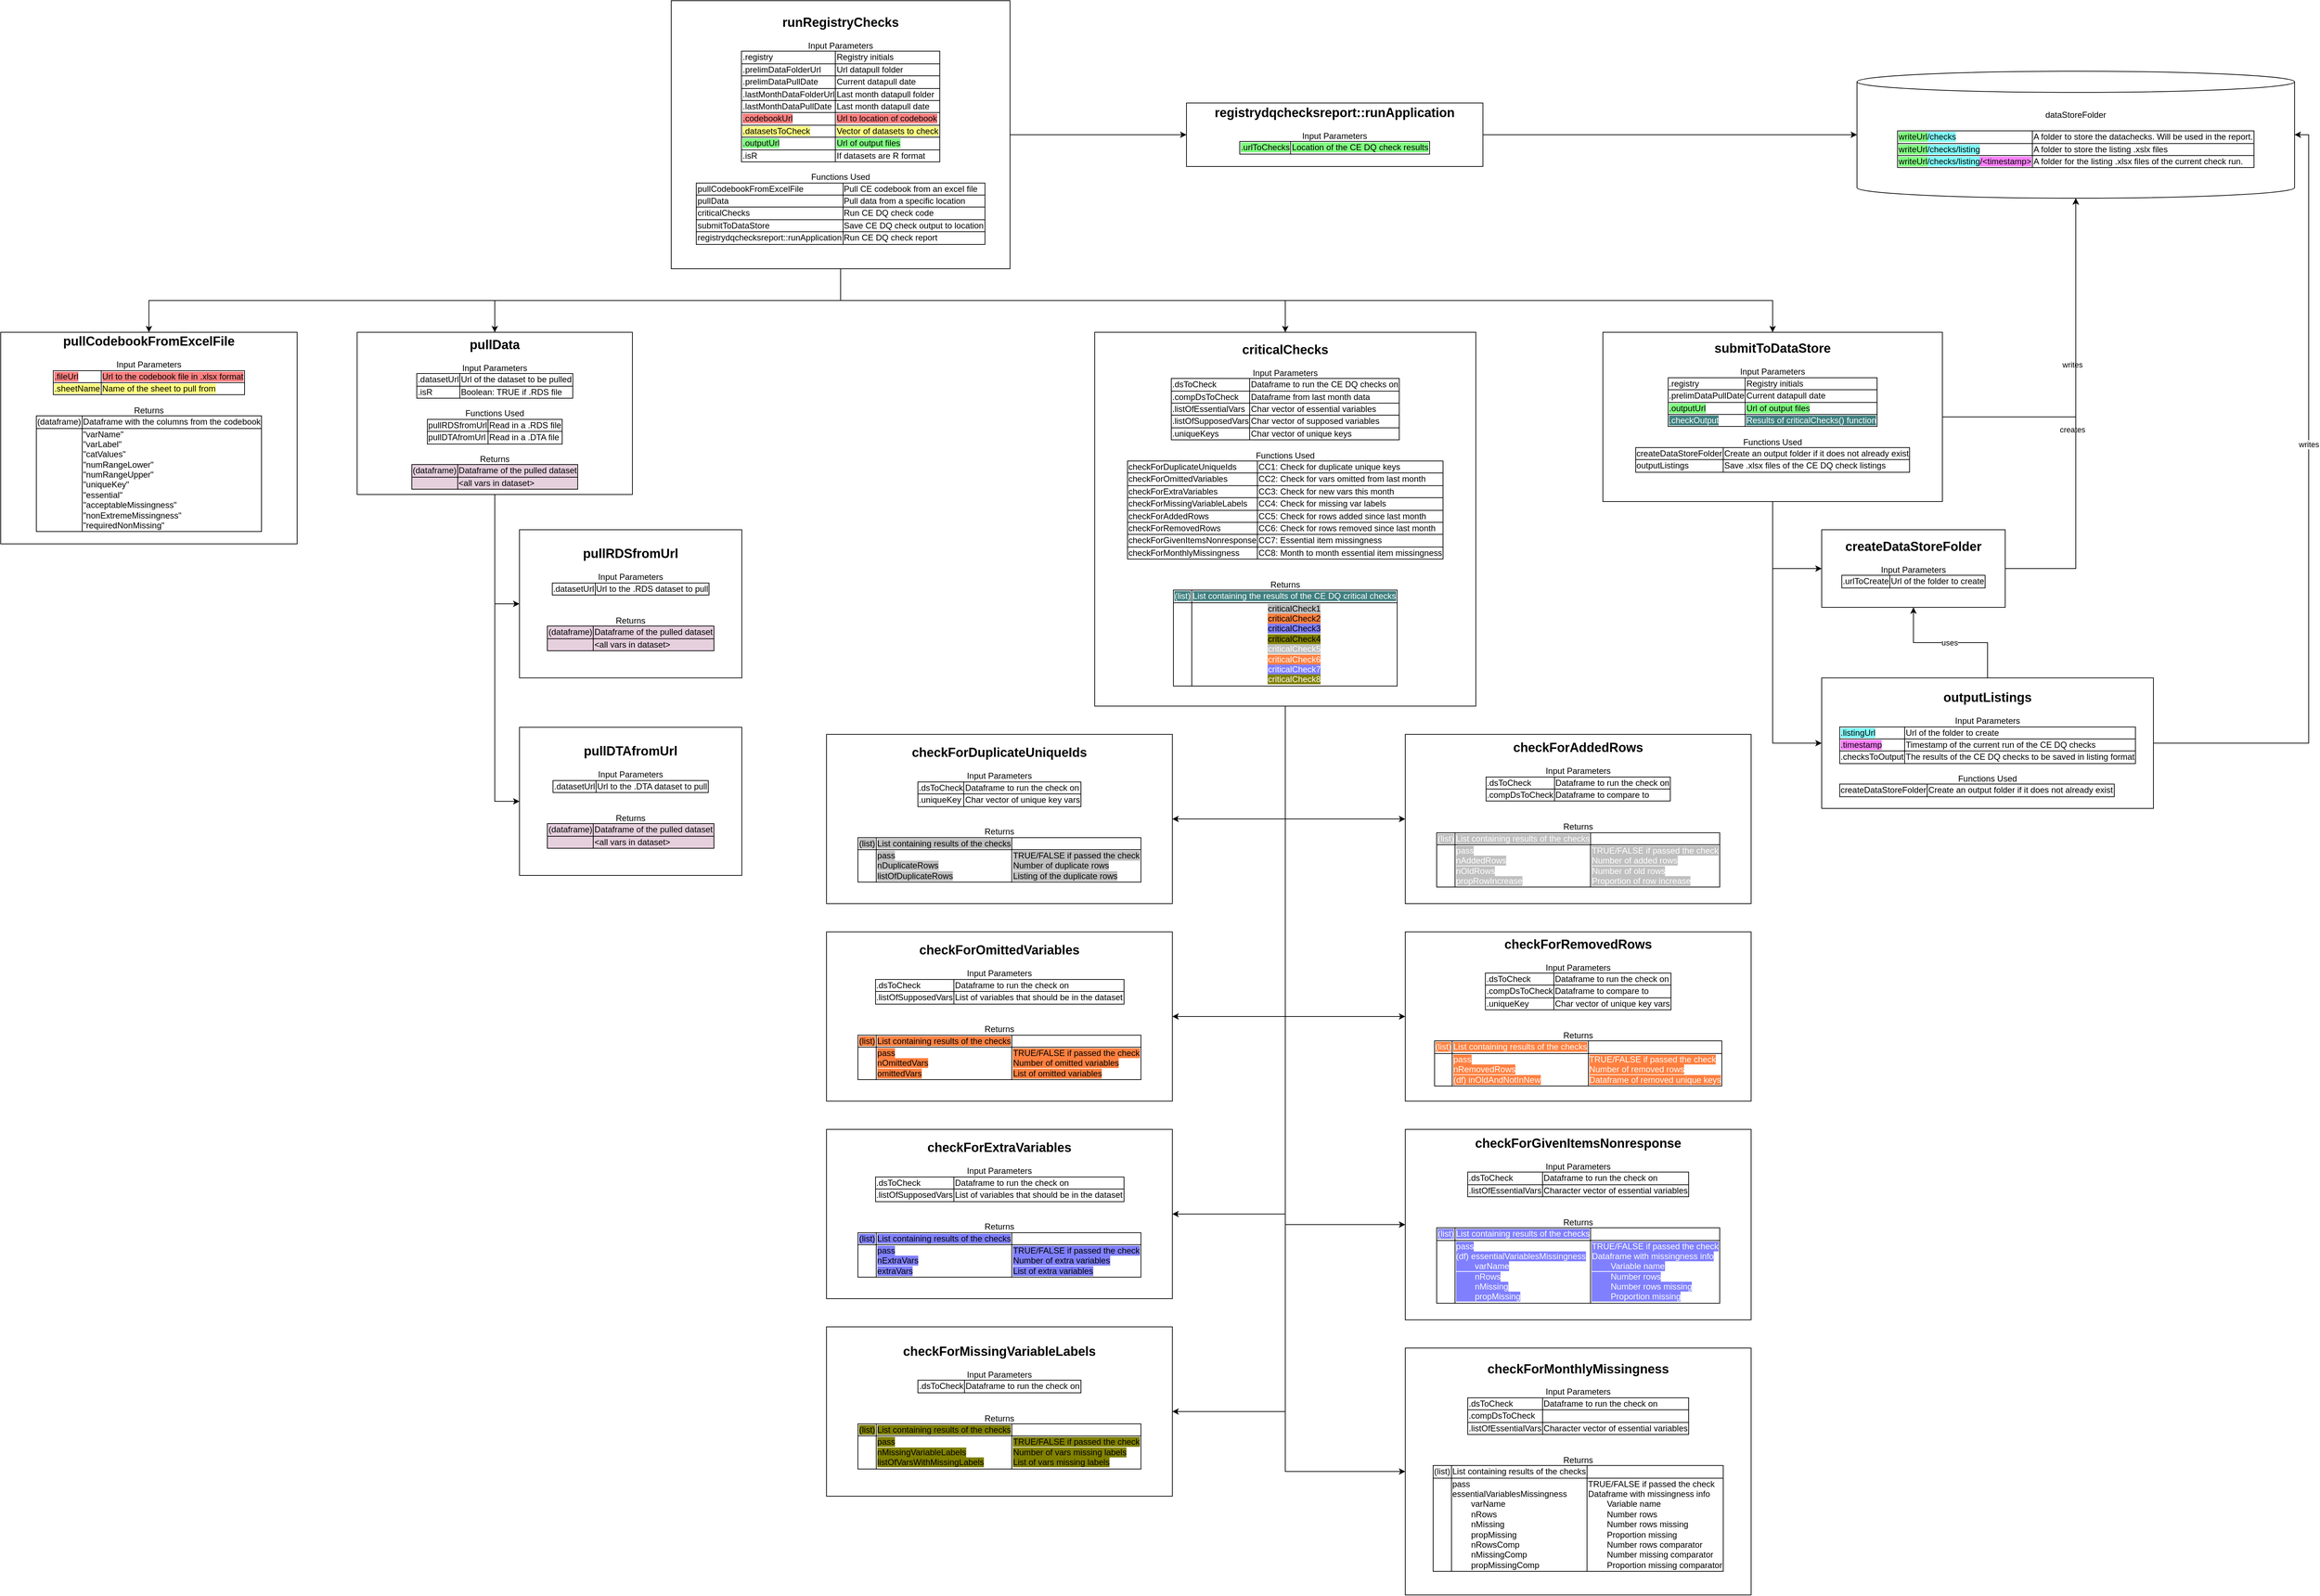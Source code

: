 <mxfile version="22.1.21" type="device">
  <diagram name="Page-1" id="v1xIaQzYtgh9UTda_vcV">
    <mxGraphModel dx="3112" dy="995" grid="1" gridSize="10" guides="1" tooltips="1" connect="1" arrows="1" fold="1" page="1" pageScale="1" pageWidth="1200" pageHeight="1920" background="#ffffff" math="0" shadow="0">
      <root>
        <mxCell id="0" />
        <mxCell id="1" parent="0" />
        <mxCell id="GDep3V4h5ndJyahkYe-O-10" style="edgeStyle=orthogonalEdgeStyle;rounded=0;orthogonalLoop=1;jettySize=auto;html=1;entryX=0.5;entryY=0;entryDx=0;entryDy=0;exitX=0.5;exitY=1;exitDx=0;exitDy=0;" edge="1" parent="1" source="GDep3V4h5ndJyahkYe-O-1" target="GDep3V4h5ndJyahkYe-O-7">
          <mxGeometry relative="1" as="geometry" />
        </mxCell>
        <mxCell id="GDep3V4h5ndJyahkYe-O-12" style="edgeStyle=orthogonalEdgeStyle;rounded=0;orthogonalLoop=1;jettySize=auto;html=1;entryX=0.5;entryY=0;entryDx=0;entryDy=0;exitX=0.5;exitY=1;exitDx=0;exitDy=0;" edge="1" parent="1" source="GDep3V4h5ndJyahkYe-O-1" target="GDep3V4h5ndJyahkYe-O-11">
          <mxGeometry relative="1" as="geometry" />
        </mxCell>
        <mxCell id="GDep3V4h5ndJyahkYe-O-13" style="edgeStyle=orthogonalEdgeStyle;rounded=0;orthogonalLoop=1;jettySize=auto;html=1;entryX=0.5;entryY=0;entryDx=0;entryDy=0;exitX=0.5;exitY=1;exitDx=0;exitDy=0;" edge="1" parent="1" source="GDep3V4h5ndJyahkYe-O-1" target="GDep3V4h5ndJyahkYe-O-6">
          <mxGeometry relative="1" as="geometry" />
        </mxCell>
        <mxCell id="GDep3V4h5ndJyahkYe-O-15" style="edgeStyle=orthogonalEdgeStyle;rounded=0;orthogonalLoop=1;jettySize=auto;html=1;entryX=0;entryY=0.5;entryDx=0;entryDy=0;exitX=1;exitY=0.5;exitDx=0;exitDy=0;" edge="1" parent="1" source="GDep3V4h5ndJyahkYe-O-1" target="GDep3V4h5ndJyahkYe-O-14">
          <mxGeometry relative="1" as="geometry" />
        </mxCell>
        <mxCell id="GDep3V4h5ndJyahkYe-O-17" style="edgeStyle=orthogonalEdgeStyle;rounded=0;orthogonalLoop=1;jettySize=auto;html=1;entryX=0.5;entryY=0;entryDx=0;entryDy=0;exitX=0.5;exitY=1;exitDx=0;exitDy=0;" edge="1" parent="1" source="GDep3V4h5ndJyahkYe-O-1" target="GDep3V4h5ndJyahkYe-O-16">
          <mxGeometry relative="1" as="geometry" />
        </mxCell>
        <mxCell id="GDep3V4h5ndJyahkYe-O-1" value="&lt;div align=&quot;center&quot;&gt;&lt;b&gt;&lt;font style=&quot;font-size: 18px;&quot;&gt;runRegistryChecks&lt;/font&gt;&lt;/b&gt;&lt;/div&gt;&lt;div align=&quot;center&quot;&gt;&lt;br&gt;&lt;/div&gt;&lt;div align=&quot;center&quot;&gt;Input Parameters&lt;br&gt;&lt;/div&gt;&lt;div align=&quot;center&quot;&gt;&lt;table style=&quot;border: 1px solid rgb(0, 0, 0); border-collapse: collapse;&quot; border=&quot;1&quot;&gt;&lt;tbody&gt;&lt;tr&gt;&lt;td&gt;.registry&lt;/td&gt;&lt;td&gt;Registry initials&lt;br&gt;&lt;/td&gt;&lt;/tr&gt;&lt;tr&gt;&lt;td&gt;.prelimDataFolderUrl&lt;/td&gt;&lt;td&gt;Url datapull folder&lt;br&gt;&lt;/td&gt;&lt;/tr&gt;&lt;tr&gt;&lt;td&gt;.prelimDataPullDate&lt;/td&gt;&lt;td&gt;Current datapull date&lt;br&gt;&lt;/td&gt;&lt;/tr&gt;&lt;tr&gt;&lt;td&gt;.lastMonthDataFolderUrl&lt;/td&gt;&lt;td&gt;Last month datapull folder&lt;br&gt;&lt;/td&gt;&lt;/tr&gt;&lt;tr&gt;&lt;td&gt;.lastMonthDataPullDate&lt;/td&gt;&lt;td&gt;Last month datapull date&lt;br&gt;&lt;/td&gt;&lt;/tr&gt;&lt;tr&gt;&lt;td&gt;&lt;span style=&quot;background-color: rgb(255, 128, 128);&quot;&gt;.codebookUrl&lt;/span&gt;&lt;/td&gt;&lt;td&gt;&lt;span style=&quot;background-color: rgb(255, 128, 128);&quot;&gt;Url to location of codebook&lt;br&gt;&lt;/span&gt;&lt;/td&gt;&lt;/tr&gt;&lt;tr&gt;&lt;td&gt;&lt;span style=&quot;background-color: rgb(255, 255, 128);&quot;&gt;.datasetsToCheck&lt;/span&gt;&lt;/td&gt;&lt;td&gt;&lt;span style=&quot;background-color: rgb(255, 255, 128);&quot;&gt;Vector of datasets to check&lt;br&gt;&lt;/span&gt;&lt;/td&gt;&lt;/tr&gt;&lt;tr&gt;&lt;td&gt;&lt;span style=&quot;background-color: rgb(128, 255, 128);&quot;&gt;.outputUrl&lt;/span&gt;&lt;/td&gt;&lt;td&gt;&lt;span style=&quot;background-color: rgb(128, 255, 128);&quot;&gt;Url of output files&lt;br&gt;&lt;/span&gt;&lt;/td&gt;&lt;/tr&gt;&lt;tr&gt;&lt;td&gt;.isR&lt;/td&gt;&lt;td&gt;If datasets are R format&lt;br&gt;&lt;/td&gt;&lt;/tr&gt;&lt;/tbody&gt;&lt;/table&gt;&lt;/div&gt;&lt;div align=&quot;center&quot;&gt;&lt;br&gt;&lt;/div&gt;&lt;div align=&quot;center&quot;&gt;Functions Used&lt;br&gt;&lt;/div&gt;&lt;div align=&quot;center&quot;&gt;&lt;table style=&quot;border: 1px solid rgb(0, 0, 0); border-collapse: collapse;&quot; border=&quot;1&quot;&gt;&lt;tbody&gt;&lt;tr&gt;&lt;td&gt;&lt;span style=&quot;background-color: rgb(255, 255, 255);&quot;&gt;pullCodebookFromExcelFile&lt;br&gt;&lt;/span&gt;&lt;/td&gt;&lt;td&gt;&lt;span style=&quot;background-color: rgb(255, 255, 255);&quot;&gt;Pull CE codebook from an excel file&lt;br&gt;&lt;/span&gt;&lt;/td&gt;&lt;/tr&gt;&lt;tr&gt;&lt;td&gt;&lt;span style=&quot;background-color: rgb(255, 255, 255);&quot;&gt;pullData&lt;br&gt;&lt;/span&gt;&lt;/td&gt;&lt;td&gt;&lt;span style=&quot;background-color: rgb(255, 255, 255);&quot;&gt;Pull data from a specific location&lt;br&gt;&lt;/span&gt;&lt;/td&gt;&lt;/tr&gt;&lt;tr&gt;&lt;td&gt;criticalChecks&lt;br&gt;&lt;/td&gt;&lt;td&gt;Run CE DQ check code&lt;br&gt;&lt;/td&gt;&lt;/tr&gt;&lt;tr&gt;&lt;td&gt;submitToDataStore&lt;br&gt;&lt;/td&gt;&lt;td&gt;Save CE DQ check output to location&lt;br&gt;&lt;/td&gt;&lt;/tr&gt;&lt;tr&gt;&lt;td&gt;registrydqchecksreport::runApplication&lt;br&gt;&lt;/td&gt;&lt;td&gt;Run CE DQ check report&lt;br&gt;&lt;/td&gt;&lt;/tr&gt;&lt;/tbody&gt;&lt;/table&gt;&lt;br&gt;&lt;/div&gt;" style="rounded=0;whiteSpace=wrap;html=1;align=center;" vertex="1" parent="1">
          <mxGeometry x="100" y="10" width="480" height="380" as="geometry" />
        </mxCell>
        <mxCell id="GDep3V4h5ndJyahkYe-O-28" style="edgeStyle=orthogonalEdgeStyle;rounded=0;orthogonalLoop=1;jettySize=auto;html=1;entryX=0;entryY=0.5;entryDx=0;entryDy=0;exitX=0.5;exitY=1;exitDx=0;exitDy=0;" edge="1" parent="1" source="GDep3V4h5ndJyahkYe-O-6" target="GDep3V4h5ndJyahkYe-O-27">
          <mxGeometry relative="1" as="geometry">
            <mxPoint x="1580" y="790" as="sourcePoint" />
          </mxGeometry>
        </mxCell>
        <mxCell id="GDep3V4h5ndJyahkYe-O-32" style="edgeStyle=orthogonalEdgeStyle;rounded=0;orthogonalLoop=1;jettySize=auto;html=1;entryX=0;entryY=0.5;entryDx=0;entryDy=0;exitX=0.5;exitY=1;exitDx=0;exitDy=0;" edge="1" parent="1" source="GDep3V4h5ndJyahkYe-O-6" target="GDep3V4h5ndJyahkYe-O-31">
          <mxGeometry relative="1" as="geometry">
            <mxPoint x="1600" y="790" as="sourcePoint" />
          </mxGeometry>
        </mxCell>
        <mxCell id="GDep3V4h5ndJyahkYe-O-6" value="&lt;div align=&quot;center&quot;&gt;&lt;b&gt;&lt;font style=&quot;font-size: 18px;&quot;&gt;submitToDataStore&lt;/font&gt;&lt;/b&gt;&lt;/div&gt;&lt;div align=&quot;center&quot;&gt;&lt;br&gt;&lt;/div&gt;&lt;div align=&quot;center&quot;&gt;Input Parameters&lt;br&gt;&lt;/div&gt;&lt;div align=&quot;center&quot;&gt;&lt;table style=&quot;border: 1px solid rgb(0, 0, 0); border-collapse: collapse;&quot; border=&quot;1&quot;&gt;&lt;tbody&gt;&lt;tr&gt;&lt;td&gt;.registry&lt;br&gt;&lt;/td&gt;&lt;td&gt;Registry initials&lt;br&gt;&lt;/td&gt;&lt;/tr&gt;&lt;tr&gt;&lt;td&gt;.prelimDataPullDate&lt;br&gt;&lt;/td&gt;&lt;td&gt;Current datapull date&lt;br&gt;&lt;/td&gt;&lt;/tr&gt;&lt;tr&gt;&lt;td&gt;&lt;span style=&quot;background-color: rgb(128, 255, 128);&quot;&gt;.outputUrl&lt;br&gt;&lt;/span&gt;&lt;/td&gt;&lt;td&gt;&lt;span style=&quot;background-color: rgb(128, 255, 128);&quot;&gt;Url of output files&lt;br&gt;&lt;/span&gt;&lt;/td&gt;&lt;/tr&gt;&lt;tr&gt;&lt;td&gt;&lt;span style=&quot;background-color: rgb(64, 128, 128);&quot;&gt;&lt;font color=&quot;#ffffff&quot;&gt;.checkOutput&lt;/font&gt;&lt;br&gt;&lt;/span&gt;&lt;/td&gt;&lt;td&gt;&lt;span style=&quot;background-color: rgb(64, 128, 128);&quot;&gt;&lt;font color=&quot;#ffffff&quot;&gt;Results of criticalChecks() function&lt;/font&gt;&lt;br&gt;&lt;/span&gt;&lt;/td&gt;&lt;/tr&gt;&lt;/tbody&gt;&lt;/table&gt;&lt;/div&gt;&lt;div align=&quot;center&quot;&gt;&lt;br&gt;&lt;/div&gt;&lt;div align=&quot;center&quot;&gt;Functions Used&lt;/div&gt;&lt;div align=&quot;center&quot;&gt;&lt;table style=&quot;border: 1px solid rgb(0, 0, 0); border-collapse: collapse;&quot; border=&quot;1&quot;&gt;&lt;tbody&gt;&lt;tr&gt;&lt;td&gt;createDataStoreFolder&lt;br&gt;&lt;/td&gt;&lt;td&gt;Create an output folder if it does not already exist&lt;br&gt;&lt;/td&gt;&lt;/tr&gt;&lt;tr&gt;&lt;td&gt;outputListings&lt;br&gt;&lt;/td&gt;&lt;td&gt;Save .xlsx files of the CE DQ check listings&lt;br&gt;&lt;/td&gt;&lt;/tr&gt;&lt;/tbody&gt;&lt;/table&gt;&lt;br&gt;&lt;/div&gt;&lt;div align=&quot;center&quot;&gt;&lt;br&gt;&lt;/div&gt;" style="rounded=0;whiteSpace=wrap;html=1;align=center;" vertex="1" parent="1">
          <mxGeometry x="1420" y="480" width="481" height="240" as="geometry" />
        </mxCell>
        <mxCell id="GDep3V4h5ndJyahkYe-O-7" value="&lt;div&gt;&lt;b&gt;&lt;font style=&quot;font-size: 18px;&quot;&gt;pullCodebookFromExcelFile&lt;/font&gt;&lt;/b&gt;&lt;/div&gt;&lt;div&gt;&lt;br&gt;&lt;/div&gt;&lt;div align=&quot;center&quot;&gt;Input Parameters&lt;br&gt;&lt;/div&gt;&lt;div align=&quot;center&quot;&gt;&lt;table style=&quot;border: 1px solid rgb(0, 0, 0); border-collapse: collapse;&quot; border=&quot;1&quot;&gt;&lt;tbody&gt;&lt;tr&gt;&lt;td&gt;&lt;span style=&quot;background-color: rgb(255, 128, 128);&quot;&gt;.fileUrl&lt;br&gt;&lt;/span&gt;&lt;/td&gt;&lt;td&gt;&lt;span style=&quot;background-color: rgb(255, 128, 128);&quot;&gt;Url to the codebook file in .xlsx format&lt;br&gt;&lt;/span&gt;&lt;/td&gt;&lt;/tr&gt;&lt;tr&gt;&lt;td&gt;&lt;span style=&quot;background-color: rgb(255, 255, 128);&quot;&gt;.sheetName&lt;br&gt;&lt;/span&gt;&lt;/td&gt;&lt;td&gt;&lt;span style=&quot;background-color: rgb(255, 255, 128);&quot;&gt;Name of the sheet to pull from&lt;br&gt;&lt;/span&gt;&lt;/td&gt;&lt;/tr&gt;&lt;/tbody&gt;&lt;/table&gt;&lt;/div&gt;&lt;div&gt;&lt;br&gt;&lt;/div&gt;&lt;div&gt;Returns&lt;/div&gt;&lt;div&gt;&lt;table style=&quot;border: 1px solid rgb(0, 0, 0); border-collapse: collapse;&quot; border=&quot;1&quot;&gt;&lt;tbody&gt;&lt;tr&gt;&lt;td&gt;(dataframe)&lt;br&gt;&lt;/td&gt;&lt;td&gt;Dataframe with the columns from the codebook&lt;br&gt;&lt;/td&gt;&lt;/tr&gt;&lt;tr&gt;&lt;td&gt;&lt;br&gt;&lt;/td&gt;&lt;td align=&quot;left&quot;&gt;&quot;varName&quot;&lt;br&gt;&quot;varLabel&quot;&lt;br&gt;&quot;catValues&quot;&lt;br&gt;&quot;numRangeLower&quot;&lt;br&gt;&quot;numRangeUpper&quot;&lt;br&gt;&quot;uniqueKey&quot;&lt;br&gt;&quot;essential&quot;&lt;br&gt;&quot;acceptableMissingness&quot;&lt;br&gt;&quot;nonExtremeMissingness&quot;&lt;br&gt;&quot;requiredNonMissing&quot;&lt;/td&gt;&lt;/tr&gt;&lt;/tbody&gt;&lt;/table&gt;&lt;br&gt;&lt;/div&gt;" style="rounded=0;whiteSpace=wrap;html=1;" vertex="1" parent="1">
          <mxGeometry x="-850" y="480" width="420" height="300" as="geometry" />
        </mxCell>
        <mxCell id="GDep3V4h5ndJyahkYe-O-21" style="edgeStyle=orthogonalEdgeStyle;rounded=0;orthogonalLoop=1;jettySize=auto;html=1;entryX=0;entryY=0.5;entryDx=0;entryDy=0;exitX=0.5;exitY=1;exitDx=0;exitDy=0;" edge="1" parent="1" source="GDep3V4h5ndJyahkYe-O-11" target="GDep3V4h5ndJyahkYe-O-18">
          <mxGeometry relative="1" as="geometry" />
        </mxCell>
        <mxCell id="GDep3V4h5ndJyahkYe-O-22" style="edgeStyle=orthogonalEdgeStyle;rounded=0;orthogonalLoop=1;jettySize=auto;html=1;entryX=0;entryY=0.5;entryDx=0;entryDy=0;exitX=0.5;exitY=1;exitDx=0;exitDy=0;" edge="1" parent="1" source="GDep3V4h5ndJyahkYe-O-11" target="GDep3V4h5ndJyahkYe-O-20">
          <mxGeometry relative="1" as="geometry" />
        </mxCell>
        <mxCell id="GDep3V4h5ndJyahkYe-O-11" value="&lt;div align=&quot;center&quot;&gt;&lt;b&gt;&lt;font style=&quot;font-size: 18px;&quot;&gt;pullData&lt;/font&gt;&lt;/b&gt;&lt;/div&gt;&lt;div align=&quot;center&quot;&gt;&lt;br&gt;&lt;/div&gt;&lt;div align=&quot;center&quot;&gt;Input Parameters&lt;/div&gt;&lt;div align=&quot;center&quot;&gt;&lt;table style=&quot;border: 1px solid rgb(0, 0, 0); border-collapse: collapse;&quot; border=&quot;1&quot;&gt;&lt;tbody&gt;&lt;tr&gt;&lt;td&gt;.datasetUrl&lt;br&gt;&lt;/td&gt;&lt;td&gt;Url of the dataset to be pulled&lt;br&gt;&lt;/td&gt;&lt;/tr&gt;&lt;tr&gt;&lt;td&gt;.isR&lt;br&gt;&lt;/td&gt;&lt;td&gt;Boolean: TRUE if .RDS file&lt;br&gt;&lt;/td&gt;&lt;/tr&gt;&lt;/tbody&gt;&lt;/table&gt;&lt;/div&gt;&lt;div align=&quot;center&quot;&gt;&lt;br&gt;&lt;/div&gt;&lt;div align=&quot;center&quot;&gt;Functions Used&lt;/div&gt;&lt;div align=&quot;center&quot;&gt;&lt;table style=&quot;border: 1px solid rgb(0, 0, 0); border-collapse: collapse;&quot; border=&quot;1&quot;&gt;&lt;tbody&gt;&lt;tr&gt;&lt;td&gt;pullRDSfromUrl&lt;br&gt;&lt;/td&gt;&lt;td&gt;Read in a .RDS file&lt;br&gt;&lt;/td&gt;&lt;/tr&gt;&lt;tr&gt;&lt;td&gt;pullDTAfromUrl&lt;br&gt;&lt;/td&gt;&lt;td&gt;Read in a .DTA file&lt;br&gt;&lt;/td&gt;&lt;/tr&gt;&lt;/tbody&gt;&lt;/table&gt;&lt;br&gt;&lt;/div&gt;&lt;div align=&quot;center&quot;&gt;Returns&lt;/div&gt;&lt;div align=&quot;center&quot;&gt;&lt;table style=&quot;border: 1px solid rgb(0, 0, 0); border-collapse: collapse; background-color: rgb(230, 208, 222);&quot; border=&quot;1&quot;&gt;&lt;tbody&gt;&lt;tr&gt;&lt;td&gt;(dataframe)&lt;br&gt;&lt;/td&gt;&lt;td&gt;Dataframe of the pulled dataset&lt;br&gt;&lt;/td&gt;&lt;/tr&gt;&lt;tr&gt;&lt;td&gt;&lt;br&gt;&lt;/td&gt;&lt;td&gt;&amp;lt;all vars in dataset&amp;gt;&lt;br&gt;&lt;/td&gt;&lt;/tr&gt;&lt;/tbody&gt;&lt;/table&gt;&lt;/div&gt;" style="rounded=0;whiteSpace=wrap;html=1;" vertex="1" parent="1">
          <mxGeometry x="-345" y="480" width="390" height="230" as="geometry" />
        </mxCell>
        <mxCell id="GDep3V4h5ndJyahkYe-O-14" value="&lt;div align=&quot;center&quot;&gt;&lt;b&gt;&lt;font style=&quot;font-size: 18px;&quot;&gt;registrydqchecksreport::runApplication&lt;/font&gt;&lt;/b&gt;&lt;/div&gt;&lt;div align=&quot;center&quot;&gt;&lt;br&gt;&lt;/div&gt;&lt;div align=&quot;center&quot;&gt;Input Parameters&lt;/div&gt;&lt;div align=&quot;center&quot;&gt;&lt;table style=&quot;border: 1px solid rgb(0, 0, 0); border-collapse: collapse;&quot; border=&quot;1&quot;&gt;&lt;tbody&gt;&lt;tr&gt;&lt;td&gt;&lt;span style=&quot;background-color: rgb(128, 255, 128);&quot;&gt;.urlToChecks&lt;br&gt;&lt;/span&gt;&lt;/td&gt;&lt;td&gt;&lt;span style=&quot;background-color: rgb(128, 255, 128);&quot;&gt;Location of the CE DQ check results&lt;br&gt;&lt;/span&gt;&lt;/td&gt;&lt;/tr&gt;&lt;/tbody&gt;&lt;/table&gt;&lt;br&gt;&lt;/div&gt;" style="rounded=0;whiteSpace=wrap;html=1;align=center;" vertex="1" parent="1">
          <mxGeometry x="830" y="155" width="420" height="90" as="geometry" />
        </mxCell>
        <mxCell id="GDep3V4h5ndJyahkYe-O-39" style="edgeStyle=orthogonalEdgeStyle;rounded=0;orthogonalLoop=1;jettySize=auto;html=1;entryX=1;entryY=0.5;entryDx=0;entryDy=0;exitX=0.5;exitY=1;exitDx=0;exitDy=0;" edge="1" parent="1" source="GDep3V4h5ndJyahkYe-O-16" target="GDep3V4h5ndJyahkYe-O-37">
          <mxGeometry relative="1" as="geometry">
            <mxPoint x="880" y="1090" as="sourcePoint" />
          </mxGeometry>
        </mxCell>
        <mxCell id="GDep3V4h5ndJyahkYe-O-41" style="edgeStyle=orthogonalEdgeStyle;rounded=0;orthogonalLoop=1;jettySize=auto;html=1;entryX=1;entryY=0.5;entryDx=0;entryDy=0;exitX=0.5;exitY=1;exitDx=0;exitDy=0;" edge="1" parent="1" source="GDep3V4h5ndJyahkYe-O-16" target="GDep3V4h5ndJyahkYe-O-40">
          <mxGeometry relative="1" as="geometry">
            <mxPoint x="840" y="1140" as="sourcePoint" />
          </mxGeometry>
        </mxCell>
        <mxCell id="GDep3V4h5ndJyahkYe-O-48" style="edgeStyle=orthogonalEdgeStyle;rounded=0;orthogonalLoop=1;jettySize=auto;html=1;entryX=1;entryY=0.5;entryDx=0;entryDy=0;exitX=0.5;exitY=1;exitDx=0;exitDy=0;" edge="1" parent="1" source="GDep3V4h5ndJyahkYe-O-16" target="GDep3V4h5ndJyahkYe-O-42">
          <mxGeometry relative="1" as="geometry">
            <mxPoint x="860" y="1120" as="sourcePoint" />
          </mxGeometry>
        </mxCell>
        <mxCell id="GDep3V4h5ndJyahkYe-O-49" style="edgeStyle=orthogonalEdgeStyle;rounded=0;orthogonalLoop=1;jettySize=auto;html=1;entryX=1;entryY=0.5;entryDx=0;entryDy=0;exitX=0.5;exitY=1;exitDx=0;exitDy=0;" edge="1" parent="1" source="GDep3V4h5ndJyahkYe-O-16" target="GDep3V4h5ndJyahkYe-O-43">
          <mxGeometry relative="1" as="geometry">
            <mxPoint x="910" y="1060" as="sourcePoint" />
          </mxGeometry>
        </mxCell>
        <mxCell id="GDep3V4h5ndJyahkYe-O-50" style="edgeStyle=orthogonalEdgeStyle;rounded=0;orthogonalLoop=1;jettySize=auto;html=1;entryX=0;entryY=0.5;entryDx=0;entryDy=0;exitX=0.5;exitY=1;exitDx=0;exitDy=0;" edge="1" parent="1" source="GDep3V4h5ndJyahkYe-O-16" target="GDep3V4h5ndJyahkYe-O-44">
          <mxGeometry relative="1" as="geometry">
            <mxPoint x="870" y="1080" as="sourcePoint" />
          </mxGeometry>
        </mxCell>
        <mxCell id="GDep3V4h5ndJyahkYe-O-51" style="edgeStyle=orthogonalEdgeStyle;rounded=0;orthogonalLoop=1;jettySize=auto;html=1;entryX=0;entryY=0.5;entryDx=0;entryDy=0;exitX=0.5;exitY=1;exitDx=0;exitDy=0;" edge="1" parent="1" source="GDep3V4h5ndJyahkYe-O-16" target="GDep3V4h5ndJyahkYe-O-45">
          <mxGeometry relative="1" as="geometry">
            <mxPoint x="890" y="1060" as="sourcePoint" />
          </mxGeometry>
        </mxCell>
        <mxCell id="GDep3V4h5ndJyahkYe-O-52" style="edgeStyle=orthogonalEdgeStyle;rounded=0;orthogonalLoop=1;jettySize=auto;html=1;entryX=0;entryY=0.5;entryDx=0;entryDy=0;exitX=0.5;exitY=1;exitDx=0;exitDy=0;" edge="1" parent="1" source="GDep3V4h5ndJyahkYe-O-16" target="GDep3V4h5ndJyahkYe-O-46">
          <mxGeometry relative="1" as="geometry">
            <mxPoint x="850" y="1100" as="sourcePoint" />
          </mxGeometry>
        </mxCell>
        <mxCell id="GDep3V4h5ndJyahkYe-O-53" style="edgeStyle=orthogonalEdgeStyle;rounded=0;orthogonalLoop=1;jettySize=auto;html=1;entryX=0;entryY=0.5;entryDx=0;entryDy=0;exitX=0.5;exitY=1;exitDx=0;exitDy=0;" edge="1" parent="1" source="GDep3V4h5ndJyahkYe-O-16" target="GDep3V4h5ndJyahkYe-O-47">
          <mxGeometry relative="1" as="geometry">
            <mxPoint x="860" y="1080" as="sourcePoint" />
          </mxGeometry>
        </mxCell>
        <mxCell id="GDep3V4h5ndJyahkYe-O-16" value="&lt;div align=&quot;center&quot;&gt;&lt;b&gt;&lt;font style=&quot;font-size: 18px;&quot;&gt;criticalChecks&lt;/font&gt;&lt;/b&gt;&lt;/div&gt;&lt;div align=&quot;center&quot;&gt;&lt;br&gt;&lt;/div&gt;&lt;div align=&quot;center&quot;&gt;Input Parameters&lt;/div&gt;&lt;div align=&quot;center&quot;&gt;&lt;table style=&quot;border: 1px solid rgb(0, 0, 0); border-collapse: collapse;&quot; border=&quot;1&quot;&gt;&lt;tbody&gt;&lt;tr&gt;&lt;td&gt;&lt;span style=&quot;background-color: rgb(255, 255, 255);&quot;&gt;.dsToCheck&lt;br&gt;&lt;/span&gt;&lt;/td&gt;&lt;td&gt;&lt;span style=&quot;background-color: rgb(255, 255, 255);&quot;&gt;Dataframe to run the CE DQ checks on&lt;br&gt;&lt;/span&gt;&lt;/td&gt;&lt;/tr&gt;&lt;tr&gt;&lt;td&gt;&lt;span style=&quot;background-color: rgb(255, 255, 255);&quot;&gt;.compDsToCheck&lt;br&gt;&lt;/span&gt;&lt;/td&gt;&lt;td&gt;&lt;span style=&quot;background-color: rgb(255, 255, 255);&quot;&gt;Dataframe from last month data&lt;br&gt;&lt;/span&gt;&lt;/td&gt;&lt;/tr&gt;&lt;tr&gt;&lt;td&gt;.listOfEssentialVars&lt;br&gt;&lt;/td&gt;&lt;td&gt;Char vector of essential variables&lt;br&gt;&lt;/td&gt;&lt;/tr&gt;&lt;tr&gt;&lt;td&gt;.listOfSupposedVars&lt;br&gt;&lt;/td&gt;&lt;td&gt;Char vector of supposed variables&lt;br&gt;&lt;/td&gt;&lt;/tr&gt;&lt;tr&gt;&lt;td&gt;.uniqueKeys&lt;br&gt;&lt;/td&gt;&lt;td&gt;Char vector of unique keys&lt;br&gt;&lt;/td&gt;&lt;/tr&gt;&lt;/tbody&gt;&lt;/table&gt;&lt;br&gt;&lt;/div&gt;&lt;div align=&quot;center&quot;&gt;Functions Used&lt;/div&gt;&lt;div align=&quot;center&quot;&gt;&lt;table style=&quot;border: 1px solid rgb(0, 0, 0); border-collapse: collapse;&quot; border=&quot;1&quot;&gt;&lt;tbody&gt;&lt;tr&gt;&lt;td&gt;checkForDuplicateUniqueIds&lt;br&gt;&lt;/td&gt;&lt;td&gt;CC1: Check for duplicate unique keys&lt;br&gt;&lt;/td&gt;&lt;/tr&gt;&lt;tr&gt;&lt;td&gt;checkForOmittedVariables&lt;br&gt;&lt;/td&gt;&lt;td&gt;CC2: Check for vars omitted from last month&lt;br&gt;&lt;/td&gt;&lt;/tr&gt;&lt;tr&gt;&lt;td&gt;checkForExtraVariables&lt;br&gt;&lt;/td&gt;&lt;td&gt;CC3: Check for new vars this month&lt;br&gt;&lt;/td&gt;&lt;/tr&gt;&lt;tr&gt;&lt;td&gt;checkForMissingVariableLabels&lt;br&gt;&lt;/td&gt;&lt;td&gt;CC4: Check for missing var labels&lt;br&gt;&lt;/td&gt;&lt;/tr&gt;&lt;tr&gt;&lt;td&gt;checkForAddedRows&lt;br&gt;&lt;/td&gt;&lt;td&gt;CC5: Check for rows added since last month&lt;br&gt;&lt;/td&gt;&lt;/tr&gt;&lt;tr&gt;&lt;td&gt;checkForRemovedRows&lt;br&gt;&lt;/td&gt;&lt;td&gt;CC6: Check for rows removed since last month&lt;/td&gt;&lt;/tr&gt;&lt;tr&gt;&lt;td&gt;checkForGivenItemsNonresponse&lt;br&gt;&lt;/td&gt;&lt;td&gt;CC7: Essential item missingness&lt;br&gt;&lt;/td&gt;&lt;/tr&gt;&lt;tr&gt;&lt;td&gt;checkForMonthlyMissingness&lt;br&gt;&lt;/td&gt;&lt;td&gt;CC8: Month to month essential item missingness&lt;br&gt;&lt;/td&gt;&lt;/tr&gt;&lt;/tbody&gt;&lt;/table&gt;&lt;br&gt;&lt;/div&gt;&lt;div align=&quot;center&quot;&gt;&lt;br&gt;&lt;/div&gt;&lt;div align=&quot;center&quot;&gt;Returns&lt;/div&gt;&lt;div&gt;&lt;table align=&quot;center&quot; style=&quot;border: 1px solid rgb(0, 0, 0); border-collapse: collapse;&quot; border=&quot;1&quot;&gt;&lt;tbody&gt;&lt;tr&gt;&lt;td&gt;&lt;font color=&quot;#ffffff&quot;&gt;&lt;span style=&quot;background-color: rgb(64, 128, 128);&quot;&gt;(list)&lt;br&gt;&lt;/span&gt;&lt;/font&gt;&lt;/td&gt;&lt;td&gt;&lt;font color=&quot;#ffffff&quot;&gt;&lt;span style=&quot;background-color: rgb(64, 128, 128);&quot;&gt;List containing the results of the CE DQ critical checks&lt;br&gt;&lt;/span&gt;&lt;/font&gt;&lt;/td&gt;&lt;/tr&gt;&lt;tr&gt;&lt;td&gt;&lt;br&gt;&lt;/td&gt;&lt;td&gt;&lt;div&gt;&lt;span style=&quot;background-color: rgb(192, 192, 192);&quot;&gt;criticalCheck1&lt;/span&gt;&lt;br&gt;&lt;span style=&quot;background-color: rgb(255, 128, 64);&quot;&gt;criticalCheck2&lt;/span&gt;&lt;br&gt;&lt;span style=&quot;background-color: rgb(128, 128, 255);&quot;&gt;criticalCheck3&lt;/span&gt;&lt;br&gt;&lt;span style=&quot;background-color: rgb(128, 128, 0);&quot;&gt;criticalCheck4&lt;/span&gt;&lt;br&gt;&lt;span style=&quot;background-color: rgb(192, 192, 192);&quot;&gt;&lt;font color=&quot;#ffffff&quot;&gt;criticalCheck5&lt;/font&gt;&lt;/span&gt;&lt;br&gt;&lt;span style=&quot;background-color: rgb(255, 128, 64);&quot;&gt;&lt;font color=&quot;#ffffff&quot;&gt;criticalCheck6&lt;/font&gt;&lt;/span&gt;&lt;br&gt;&lt;span style=&quot;background-color: rgb(128, 128, 255);&quot;&gt;&lt;font color=&quot;#ffffff&quot;&gt;criticalCheck7&lt;/font&gt;&lt;/span&gt;&lt;br&gt;&lt;/div&gt;&lt;span style=&quot;background-color: rgb(128, 128, 0);&quot;&gt;&lt;font color=&quot;#ffffff&quot;&gt;criticalCheck8&lt;/font&gt;&lt;/span&gt;&lt;/td&gt;&lt;/tr&gt;&lt;/tbody&gt;&lt;/table&gt;&lt;br&gt;&lt;/div&gt;" style="rounded=0;whiteSpace=wrap;html=1;" vertex="1" parent="1">
          <mxGeometry x="700" y="480" width="540" height="530" as="geometry" />
        </mxCell>
        <mxCell id="GDep3V4h5ndJyahkYe-O-18" value="&lt;div align=&quot;center&quot;&gt;&lt;b&gt;&lt;font style=&quot;font-size: 18px;&quot;&gt;pullRDSfromUrl&lt;/font&gt;&lt;/b&gt;&lt;/div&gt;&lt;div align=&quot;center&quot;&gt;&lt;br&gt;&lt;/div&gt;&lt;div align=&quot;center&quot;&gt;Input Parameters&lt;/div&gt;&lt;div align=&quot;center&quot;&gt;&lt;table style=&quot;border: 1px solid rgb(0, 0, 0); border-collapse: collapse;&quot; border=&quot;1&quot;&gt;&lt;tbody&gt;&lt;tr&gt;&lt;td&gt;.datasetUrl&lt;br&gt;&lt;/td&gt;&lt;td&gt;Url to the .RDS dataset to pull&lt;br&gt;&lt;/td&gt;&lt;/tr&gt;&lt;/tbody&gt;&lt;/table&gt;&lt;br&gt;&lt;/div&gt;&lt;div align=&quot;center&quot;&gt;&lt;br&gt;&lt;/div&gt;&lt;div align=&quot;center&quot;&gt;Returns&lt;/div&gt;&lt;div align=&quot;center&quot;&gt;&lt;table style=&quot;border: 1px solid rgb(0, 0, 0); border-collapse: collapse; background-color: rgb(230, 208, 222);&quot; border=&quot;1&quot;&gt;&lt;tbody&gt;&lt;tr&gt;&lt;td&gt;(dataframe)&lt;br&gt;&lt;/td&gt;&lt;td&gt;Dataframe of the pulled dataset&lt;br&gt;&lt;/td&gt;&lt;/tr&gt;&lt;tr&gt;&lt;td&gt;&lt;br&gt;&lt;/td&gt;&lt;td&gt;&amp;lt;all vars in dataset&amp;gt;&lt;br&gt;&lt;/td&gt;&lt;/tr&gt;&lt;/tbody&gt;&lt;/table&gt;&lt;br&gt;&lt;/div&gt;" style="rounded=0;whiteSpace=wrap;html=1;align=center;" vertex="1" parent="1">
          <mxGeometry x="-115" y="760" width="315" height="210" as="geometry" />
        </mxCell>
        <mxCell id="GDep3V4h5ndJyahkYe-O-20" value="&lt;div align=&quot;center&quot;&gt;&lt;b&gt;&lt;font style=&quot;font-size: 18px;&quot;&gt;pullDTAfromUrl&lt;/font&gt;&lt;/b&gt;&lt;/div&gt;&lt;div align=&quot;center&quot;&gt;&lt;br&gt;&lt;/div&gt;&lt;div align=&quot;center&quot;&gt;Input Parameters&lt;/div&gt;&lt;div align=&quot;center&quot;&gt;&lt;table style=&quot;border: 1px solid rgb(0, 0, 0); border-collapse: collapse;&quot; border=&quot;1&quot;&gt;&lt;tbody&gt;&lt;tr&gt;&lt;td&gt;.datasetUrl&lt;br&gt;&lt;/td&gt;&lt;td&gt;Url to the .DTA dataset to pull&lt;br&gt;&lt;/td&gt;&lt;/tr&gt;&lt;/tbody&gt;&lt;/table&gt;&lt;br&gt;&lt;/div&gt;&lt;div align=&quot;center&quot;&gt;&lt;br&gt;&lt;/div&gt;&lt;div align=&quot;center&quot;&gt;Returns&lt;/div&gt;&lt;div align=&quot;center&quot;&gt;&lt;table style=&quot;border: 1px solid rgb(0, 0, 0); border-collapse: collapse; background-color: rgb(230, 208, 222);&quot; border=&quot;1&quot;&gt;&lt;tbody&gt;&lt;tr&gt;&lt;td&gt;(dataframe)&lt;br&gt;&lt;/td&gt;&lt;td&gt;Dataframe of the pulled dataset&lt;br&gt;&lt;/td&gt;&lt;/tr&gt;&lt;tr&gt;&lt;td&gt;&lt;br&gt;&lt;/td&gt;&lt;td&gt;&amp;lt;all vars in dataset&amp;gt;&lt;br&gt;&lt;/td&gt;&lt;/tr&gt;&lt;/tbody&gt;&lt;/table&gt;&lt;br&gt;&lt;/div&gt;" style="rounded=0;whiteSpace=wrap;html=1;align=center;" vertex="1" parent="1">
          <mxGeometry x="-115" y="1040" width="315" height="210" as="geometry" />
        </mxCell>
        <mxCell id="GDep3V4h5ndJyahkYe-O-23" value="&lt;div&gt;dataStoreFolder&lt;/div&gt;&lt;div&gt;&lt;br&gt;&lt;/div&gt;&lt;div&gt;&lt;table style=&quot;border: 1px solid rgb(0, 0, 0); border-collapse: collapse;&quot; border=&quot;1&quot;&gt;&lt;tbody&gt;&lt;tr&gt;&lt;td align=&quot;left&quot;&gt;&lt;span style=&quot;background-color: rgb(128, 255, 128);&quot;&gt;writeUrl&lt;/span&gt;&lt;span style=&quot;background-color: rgb(128, 255, 255);&quot;&gt;/checks&lt;/span&gt;&lt;br&gt;&lt;/td&gt;&lt;td align=&quot;left&quot;&gt;A folder to store the datachecks. Will be used in the report.&lt;br&gt;&lt;/td&gt;&lt;/tr&gt;&lt;tr&gt;&lt;td align=&quot;left&quot;&gt;&lt;span style=&quot;background-color: rgb(128, 255, 128);&quot;&gt;writeUrl&lt;/span&gt;&lt;span style=&quot;background-color: rgb(128, 255, 255);&quot;&gt;/checks/listing&lt;/span&gt;&lt;br&gt;&lt;/td&gt;&lt;td align=&quot;left&quot;&gt;A folder to store the listing .xslx files&lt;br&gt;&lt;/td&gt;&lt;/tr&gt;&lt;tr&gt;&lt;td align=&quot;left&quot;&gt;&lt;span style=&quot;background-color: rgb(128, 255, 128);&quot;&gt;writeUrl&lt;/span&gt;&lt;span style=&quot;background-color: rgb(128, 255, 255);&quot;&gt;/checks/listing&lt;/span&gt;&lt;span style=&quot;background-color: rgb(255, 128, 255);&quot;&gt;/&amp;lt;timestamp&amp;gt;&lt;/span&gt;&lt;br&gt;&lt;/td&gt;&lt;td align=&quot;left&quot;&gt;A folder for the listing .xlsx files of the current check run.&lt;br&gt;&lt;/td&gt;&lt;/tr&gt;&lt;/tbody&gt;&lt;/table&gt;&lt;br&gt;&lt;/div&gt;" style="shape=cylinder3;whiteSpace=wrap;html=1;boundedLbl=1;backgroundOutline=1;size=15;" vertex="1" parent="1">
          <mxGeometry x="1780" y="110" width="620" height="180" as="geometry" />
        </mxCell>
        <mxCell id="GDep3V4h5ndJyahkYe-O-24" style="edgeStyle=orthogonalEdgeStyle;rounded=0;orthogonalLoop=1;jettySize=auto;html=1;entryX=0.5;entryY=1;entryDx=0;entryDy=0;entryPerimeter=0;exitX=1;exitY=0.5;exitDx=0;exitDy=0;" edge="1" parent="1" source="GDep3V4h5ndJyahkYe-O-6" target="GDep3V4h5ndJyahkYe-O-23">
          <mxGeometry relative="1" as="geometry">
            <mxPoint x="1950" y="640" as="sourcePoint" />
            <mxPoint x="2140" y="310" as="targetPoint" />
          </mxGeometry>
        </mxCell>
        <mxCell id="GDep3V4h5ndJyahkYe-O-25" value="&lt;div&gt;writes&lt;/div&gt;&lt;div&gt;&lt;br&gt;&lt;/div&gt;&lt;div&gt;&lt;br&gt;&lt;/div&gt;&lt;div&gt;&lt;br&gt;&lt;/div&gt;&lt;div&gt;&lt;br&gt;&lt;/div&gt;&lt;div&gt;&lt;br&gt;&lt;/div&gt;&lt;div&gt;&lt;br&gt;&lt;/div&gt;&lt;div&gt;creates&lt;/div&gt;" style="edgeLabel;html=1;align=center;verticalAlign=middle;resizable=0;points=[];labelBackgroundColor=none;" vertex="1" connectable="0" parent="GDep3V4h5ndJyahkYe-O-24">
          <mxGeometry x="0.14" y="-1" relative="1" as="geometry">
            <mxPoint x="-6" y="67" as="offset" />
          </mxGeometry>
        </mxCell>
        <mxCell id="GDep3V4h5ndJyahkYe-O-26" style="edgeStyle=orthogonalEdgeStyle;rounded=0;orthogonalLoop=1;jettySize=auto;html=1;entryX=0;entryY=0.5;entryDx=0;entryDy=0;entryPerimeter=0;exitX=1;exitY=0.5;exitDx=0;exitDy=0;" edge="1" parent="1" source="GDep3V4h5ndJyahkYe-O-14" target="GDep3V4h5ndJyahkYe-O-23">
          <mxGeometry relative="1" as="geometry">
            <mxPoint x="1300" y="210" as="sourcePoint" />
          </mxGeometry>
        </mxCell>
        <mxCell id="GDep3V4h5ndJyahkYe-O-27" value="&lt;div&gt;&lt;b&gt;&lt;font style=&quot;font-size: 18px;&quot;&gt;createDataStoreFolder&lt;/font&gt;&lt;/b&gt;&lt;/div&gt;&lt;div&gt;&lt;br&gt;&lt;/div&gt;&lt;div&gt;Input Parameters&lt;/div&gt;&lt;div&gt;&lt;table style=&quot;border: 1px solid rgb(0, 0, 0); border-collapse: collapse;&quot; border=&quot;1&quot;&gt;&lt;tbody&gt;&lt;tr&gt;&lt;td&gt;&lt;span style=&quot;background-color: rgb(255, 255, 255);&quot;&gt;.urlToCreate&lt;/span&gt;&lt;br&gt;&lt;/td&gt;&lt;td&gt;Url of the folder to create&lt;br&gt;&lt;/td&gt;&lt;/tr&gt;&lt;/tbody&gt;&lt;/table&gt;&lt;br&gt;&lt;/div&gt;" style="rounded=0;whiteSpace=wrap;html=1;" vertex="1" parent="1">
          <mxGeometry x="1730" y="760" width="260" height="110" as="geometry" />
        </mxCell>
        <mxCell id="GDep3V4h5ndJyahkYe-O-29" style="edgeStyle=orthogonalEdgeStyle;rounded=0;orthogonalLoop=1;jettySize=auto;html=1;entryX=0.5;entryY=1;entryDx=0;entryDy=0;entryPerimeter=0;exitX=1;exitY=0.5;exitDx=0;exitDy=0;" edge="1" parent="1" source="GDep3V4h5ndJyahkYe-O-27" target="GDep3V4h5ndJyahkYe-O-23">
          <mxGeometry relative="1" as="geometry" />
        </mxCell>
        <mxCell id="GDep3V4h5ndJyahkYe-O-33" style="edgeStyle=orthogonalEdgeStyle;rounded=0;orthogonalLoop=1;jettySize=auto;html=1;entryX=0.5;entryY=1;entryDx=0;entryDy=0;" edge="1" parent="1" source="GDep3V4h5ndJyahkYe-O-31" target="GDep3V4h5ndJyahkYe-O-27">
          <mxGeometry relative="1" as="geometry" />
        </mxCell>
        <mxCell id="GDep3V4h5ndJyahkYe-O-34" value="uses" style="edgeLabel;html=1;align=center;verticalAlign=middle;resizable=0;points=[];" vertex="1" connectable="0" parent="GDep3V4h5ndJyahkYe-O-33">
          <mxGeometry x="-0.184" relative="1" as="geometry">
            <mxPoint x="-21" as="offset" />
          </mxGeometry>
        </mxCell>
        <mxCell id="GDep3V4h5ndJyahkYe-O-31" value="&lt;div&gt;&lt;b&gt;&lt;font style=&quot;font-size: 18px;&quot;&gt;outputListings&lt;/font&gt;&lt;/b&gt;&lt;/div&gt;&lt;div align=&quot;center&quot;&gt;&lt;br&gt;&lt;/div&gt;&lt;div align=&quot;center&quot;&gt;Input Parameters&lt;/div&gt;&lt;div align=&quot;center&quot;&gt;&lt;table style=&quot;border: 1px solid rgb(0, 0, 0); border-collapse: collapse;&quot; border=&quot;1&quot;&gt;&lt;tbody&gt;&lt;tr&gt;&lt;td&gt;&lt;span style=&quot;background-color: rgb(128, 255, 255);&quot;&gt;.listingUrl&lt;/span&gt;&lt;br&gt;&lt;/td&gt;&lt;td&gt;Url of the folder to create&lt;br&gt;&lt;/td&gt;&lt;/tr&gt;&lt;tr&gt;&lt;td&gt;&lt;span style=&quot;background-color: rgb(255, 128, 255);&quot;&gt;.timestamp&lt;/span&gt;&lt;br&gt;&lt;/td&gt;&lt;td&gt;Timestamp of the current run of the CE DQ checks&lt;br&gt;&lt;/td&gt;&lt;/tr&gt;&lt;tr&gt;&lt;td&gt;.checksToOutput&lt;br&gt;&lt;/td&gt;&lt;td&gt;The results of the CE DQ checks to be saved in listing format&lt;br&gt;&lt;/td&gt;&lt;/tr&gt;&lt;/tbody&gt;&lt;/table&gt;&lt;/div&gt;&lt;div&gt;&lt;br&gt;&lt;/div&gt;&lt;div&gt;Functions Used&lt;/div&gt;&lt;div&gt;&lt;table style=&quot;border: 1px solid rgb(0, 0, 0); border-collapse: collapse;&quot; border=&quot;1&quot;&gt;&lt;tbody&gt;&lt;tr&gt;&lt;td&gt;createDataStoreFolder&lt;br&gt;&lt;/td&gt;&lt;td&gt;Create an output folder if it does not already exist&lt;br&gt;&lt;/td&gt;&lt;/tr&gt;&lt;/tbody&gt;&lt;/table&gt;&lt;/div&gt;" style="rounded=0;whiteSpace=wrap;html=1;" vertex="1" parent="1">
          <mxGeometry x="1730" y="970" width="470" height="185" as="geometry" />
        </mxCell>
        <mxCell id="GDep3V4h5ndJyahkYe-O-35" style="edgeStyle=orthogonalEdgeStyle;rounded=0;orthogonalLoop=1;jettySize=auto;html=1;entryX=1;entryY=0.5;entryDx=0;entryDy=0;entryPerimeter=0;exitX=1;exitY=0.5;exitDx=0;exitDy=0;" edge="1" parent="1" source="GDep3V4h5ndJyahkYe-O-31" target="GDep3V4h5ndJyahkYe-O-23">
          <mxGeometry relative="1" as="geometry" />
        </mxCell>
        <mxCell id="GDep3V4h5ndJyahkYe-O-36" value="writes" style="edgeLabel;html=1;align=center;verticalAlign=middle;resizable=0;points=[];" vertex="1" connectable="0" parent="GDep3V4h5ndJyahkYe-O-35">
          <mxGeometry x="0.051" y="-3" relative="1" as="geometry">
            <mxPoint x="-3" y="-64" as="offset" />
          </mxGeometry>
        </mxCell>
        <mxCell id="GDep3V4h5ndJyahkYe-O-37" value="&lt;div align=&quot;center&quot;&gt;&lt;b&gt;&lt;font style=&quot;font-size: 18px;&quot;&gt;checkForDuplicateUniqueIds&lt;/font&gt;&lt;/b&gt;&lt;/div&gt;&lt;div align=&quot;center&quot;&gt;&lt;br&gt;&lt;/div&gt;&lt;div align=&quot;center&quot;&gt;Input Parameters&lt;/div&gt;&lt;div align=&quot;center&quot;&gt;&lt;table style=&quot;border: 1px solid rgb(0, 0, 0); border-collapse: collapse;&quot; border=&quot;1&quot;&gt;&lt;tbody&gt;&lt;tr&gt;&lt;td&gt;.dsToCheck&lt;br&gt;&lt;/td&gt;&lt;td&gt;Dataframe to run the check on&lt;br&gt;&lt;/td&gt;&lt;/tr&gt;&lt;tr&gt;&lt;td&gt;.uniqueKey&lt;br&gt;&lt;/td&gt;&lt;td&gt;Char vector of unique key vars&lt;br&gt;&lt;/td&gt;&lt;/tr&gt;&lt;/tbody&gt;&lt;/table&gt;&lt;/div&gt;&lt;div align=&quot;center&quot;&gt;&lt;br&gt;&lt;/div&gt;&lt;div align=&quot;center&quot;&gt;&lt;br&gt;&lt;/div&gt;&lt;div align=&quot;center&quot;&gt;Returns&lt;/div&gt;&lt;div align=&quot;center&quot;&gt;&lt;table style=&quot;border: 1px solid rgb(0, 0, 0); border-collapse: collapse;&quot; border=&quot;1&quot;&gt;&lt;tbody&gt;&lt;tr&gt;&lt;td&gt;&lt;span style=&quot;background-color: rgb(192, 192, 192);&quot;&gt;(list)&lt;br&gt;&lt;/span&gt;&lt;/td&gt;&lt;td&gt;&lt;span style=&quot;background-color: rgb(192, 192, 192);&quot;&gt;List containing results of the checks&lt;br&gt;&lt;/span&gt;&lt;/td&gt;&lt;td&gt;&lt;span style=&quot;background-color: rgb(192, 192, 192);&quot;&gt;&lt;br&gt;&lt;/span&gt;&lt;/td&gt;&lt;/tr&gt;&lt;tr&gt;&lt;td&gt;&lt;span style=&quot;background-color: rgb(192, 192, 192);&quot;&gt;&lt;br&gt;&lt;/span&gt;&lt;/td&gt;&lt;td&gt;&lt;span style=&quot;background-color: rgb(192, 192, 192);&quot;&gt;pass&lt;br&gt;nDuplicateRows&lt;br&gt;listOfDuplicateRows&lt;br&gt;&lt;/span&gt;&lt;/td&gt;&lt;td&gt;&lt;span style=&quot;background-color: rgb(192, 192, 192);&quot;&gt;TRUE/FALSE if passed the check&lt;br&gt;Number of duplicate rows&lt;br&gt;Listing of the duplicate rows&lt;br&gt;&lt;/span&gt;&lt;/td&gt;&lt;/tr&gt;&lt;/tbody&gt;&lt;/table&gt;&lt;br&gt;&lt;/div&gt;" style="rounded=0;whiteSpace=wrap;html=1;align=center;" vertex="1" parent="1">
          <mxGeometry x="320" y="1050" width="490" height="240" as="geometry" />
        </mxCell>
        <mxCell id="GDep3V4h5ndJyahkYe-O-40" value="&lt;div align=&quot;center&quot;&gt;&lt;b&gt;&lt;font style=&quot;font-size: 18px;&quot;&gt;checkForOmittedVariables&lt;/font&gt;&lt;/b&gt;&lt;/div&gt;&lt;div align=&quot;center&quot;&gt;&lt;br&gt;&lt;/div&gt;&lt;div align=&quot;center&quot;&gt;Input Parameters&lt;/div&gt;&lt;div align=&quot;center&quot;&gt;&lt;table style=&quot;border: 1px solid rgb(0, 0, 0); border-collapse: collapse;&quot; border=&quot;1&quot;&gt;&lt;tbody&gt;&lt;tr&gt;&lt;td&gt;.dsToCheck&lt;br&gt;&lt;/td&gt;&lt;td&gt;Dataframe to run the check on&lt;br&gt;&lt;/td&gt;&lt;/tr&gt;&lt;tr&gt;&lt;td&gt;.listOfSupposedVars&lt;br&gt;&lt;/td&gt;&lt;td&gt;List of variables that should be in the dataset&lt;br&gt;&lt;/td&gt;&lt;/tr&gt;&lt;/tbody&gt;&lt;/table&gt;&lt;/div&gt;&lt;div align=&quot;center&quot;&gt;&lt;br&gt;&lt;/div&gt;&lt;div align=&quot;center&quot;&gt;&lt;br&gt;&lt;/div&gt;&lt;div align=&quot;center&quot;&gt;Returns&lt;/div&gt;&lt;div align=&quot;center&quot;&gt;&lt;table style=&quot;border: 1px solid rgb(0, 0, 0); border-collapse: collapse;&quot; border=&quot;1&quot;&gt;&lt;tbody&gt;&lt;tr&gt;&lt;td&gt;&lt;span style=&quot;background-color: rgb(255, 128, 64);&quot;&gt;(list)&lt;br&gt;&lt;/span&gt;&lt;/td&gt;&lt;td&gt;&lt;span style=&quot;background-color: rgb(255, 128, 64);&quot;&gt;List containing results of the checks&lt;br&gt;&lt;/span&gt;&lt;/td&gt;&lt;td&gt;&lt;span style=&quot;background-color: rgb(255, 128, 64);&quot;&gt;&lt;br&gt;&lt;/span&gt;&lt;/td&gt;&lt;/tr&gt;&lt;tr&gt;&lt;td&gt;&lt;span style=&quot;background-color: rgb(255, 128, 64);&quot;&gt;&lt;br&gt;&lt;/span&gt;&lt;/td&gt;&lt;td&gt;&lt;span style=&quot;background-color: rgb(255, 128, 64);&quot;&gt;pass&lt;br&gt;nOmittedVars&lt;br&gt;omittedVars&lt;br&gt;&lt;/span&gt;&lt;/td&gt;&lt;td&gt;&lt;span style=&quot;background-color: rgb(255, 128, 64);&quot;&gt;TRUE/FALSE if passed the check&lt;br&gt;Number of omitted variables&lt;br&gt;List of omitted variables&lt;br&gt;&lt;/span&gt;&lt;/td&gt;&lt;/tr&gt;&lt;/tbody&gt;&lt;/table&gt;&lt;br&gt;&lt;/div&gt;" style="rounded=0;whiteSpace=wrap;html=1;align=center;" vertex="1" parent="1">
          <mxGeometry x="320" y="1330" width="490" height="240" as="geometry" />
        </mxCell>
        <mxCell id="GDep3V4h5ndJyahkYe-O-42" value="&lt;div align=&quot;center&quot;&gt;&lt;b&gt;&lt;font style=&quot;font-size: 18px;&quot;&gt;checkForExtraVariables&lt;/font&gt;&lt;/b&gt;&lt;/div&gt;&lt;div align=&quot;center&quot;&gt;&lt;br&gt;&lt;/div&gt;&lt;div align=&quot;center&quot;&gt;Input Parameters&lt;/div&gt;&lt;div align=&quot;center&quot;&gt;&lt;table style=&quot;border: 1px solid rgb(0, 0, 0); border-collapse: collapse;&quot; border=&quot;1&quot;&gt;&lt;tbody&gt;&lt;tr&gt;&lt;td&gt;.dsToCheck&lt;br&gt;&lt;/td&gt;&lt;td&gt;Dataframe to run the check on&lt;br&gt;&lt;/td&gt;&lt;/tr&gt;&lt;tr&gt;&lt;td&gt;.listOfSupposedVars&lt;br&gt;&lt;/td&gt;&lt;td&gt;List of variables that should be in the dataset&lt;br&gt;&lt;/td&gt;&lt;/tr&gt;&lt;/tbody&gt;&lt;/table&gt;&lt;/div&gt;&lt;div align=&quot;center&quot;&gt;&lt;br&gt;&lt;/div&gt;&lt;div align=&quot;center&quot;&gt;&lt;br&gt;&lt;/div&gt;&lt;div align=&quot;center&quot;&gt;Returns&lt;/div&gt;&lt;div align=&quot;center&quot;&gt;&lt;table style=&quot;border: 1px solid rgb(0, 0, 0); border-collapse: collapse;&quot; border=&quot;1&quot;&gt;&lt;tbody&gt;&lt;tr&gt;&lt;td&gt;&lt;span style=&quot;background-color: rgb(128, 128, 255);&quot;&gt;(list)&lt;br&gt;&lt;/span&gt;&lt;/td&gt;&lt;td&gt;&lt;span style=&quot;background-color: rgb(128, 128, 255);&quot;&gt;List containing results of the checks&lt;br&gt;&lt;/span&gt;&lt;/td&gt;&lt;td&gt;&lt;span style=&quot;background-color: rgb(128, 128, 255);&quot;&gt;&lt;br&gt;&lt;/span&gt;&lt;/td&gt;&lt;/tr&gt;&lt;tr&gt;&lt;td&gt;&lt;span style=&quot;background-color: rgb(128, 128, 255);&quot;&gt;&lt;br&gt;&lt;/span&gt;&lt;/td&gt;&lt;td&gt;&lt;span style=&quot;background-color: rgb(128, 128, 255);&quot;&gt;pass&lt;br&gt;nExtraVars&lt;br&gt;extraVars&lt;br&gt;&lt;/span&gt;&lt;/td&gt;&lt;td&gt;&lt;span style=&quot;background-color: rgb(128, 128, 255);&quot;&gt;TRUE/FALSE if passed the check&lt;br&gt;Number of extra variables&lt;br&gt;List of extra variables&lt;br&gt;&lt;/span&gt;&lt;/td&gt;&lt;/tr&gt;&lt;/tbody&gt;&lt;/table&gt;&lt;br&gt;&lt;/div&gt;" style="rounded=0;whiteSpace=wrap;html=1;align=center;" vertex="1" parent="1">
          <mxGeometry x="320" y="1610" width="490" height="240" as="geometry" />
        </mxCell>
        <mxCell id="GDep3V4h5ndJyahkYe-O-43" value="&lt;div align=&quot;center&quot;&gt;&lt;b&gt;&lt;font style=&quot;font-size: 18px;&quot;&gt;checkForMissingVariableLabels&lt;/font&gt;&lt;/b&gt;&lt;/div&gt;&lt;div align=&quot;center&quot;&gt;&lt;br&gt;&lt;/div&gt;&lt;div align=&quot;center&quot;&gt;Input Parameters&lt;/div&gt;&lt;div align=&quot;center&quot;&gt;&lt;table style=&quot;border: 1px solid rgb(0, 0, 0); border-collapse: collapse;&quot; border=&quot;1&quot;&gt;&lt;tbody&gt;&lt;tr&gt;&lt;td&gt;.dsToCheck&lt;br&gt;&lt;/td&gt;&lt;td&gt;Dataframe to run the check on&lt;br&gt;&lt;/td&gt;&lt;/tr&gt;&lt;/tbody&gt;&lt;/table&gt;&lt;/div&gt;&lt;div align=&quot;center&quot;&gt;&lt;br&gt;&lt;/div&gt;&lt;div align=&quot;center&quot;&gt;&lt;br&gt;&lt;/div&gt;&lt;div align=&quot;center&quot;&gt;Returns&lt;/div&gt;&lt;div align=&quot;center&quot;&gt;&lt;table style=&quot;border: 1px solid rgb(0, 0, 0); border-collapse: collapse;&quot; border=&quot;1&quot;&gt;&lt;tbody&gt;&lt;tr&gt;&lt;td&gt;&lt;span style=&quot;background-color: rgb(128, 128, 0);&quot;&gt;(list)&lt;br&gt;&lt;/span&gt;&lt;/td&gt;&lt;td&gt;&lt;span style=&quot;background-color: rgb(128, 128, 0);&quot;&gt;List containing results of the checks&lt;br&gt;&lt;/span&gt;&lt;/td&gt;&lt;td&gt;&lt;span style=&quot;background-color: rgb(128, 128, 0);&quot;&gt;&lt;br&gt;&lt;/span&gt;&lt;/td&gt;&lt;/tr&gt;&lt;tr&gt;&lt;td&gt;&lt;span style=&quot;background-color: rgb(128, 128, 0);&quot;&gt;&lt;br&gt;&lt;/span&gt;&lt;/td&gt;&lt;td&gt;&lt;span style=&quot;background-color: rgb(128, 128, 0);&quot;&gt;pass&lt;br&gt;nMissingVariableLabels&lt;br&gt;listOfVarsWithMissingLabels&lt;br&gt;&lt;/span&gt;&lt;/td&gt;&lt;td&gt;&lt;span style=&quot;background-color: rgb(128, 128, 0);&quot;&gt;TRUE/FALSE if passed the check&lt;br&gt;Number of vars missing labels&lt;br&gt;List of vars missing labels&lt;br&gt;&lt;/span&gt;&lt;/td&gt;&lt;/tr&gt;&lt;/tbody&gt;&lt;/table&gt;&lt;br&gt;&lt;/div&gt;" style="rounded=0;whiteSpace=wrap;html=1;align=center;" vertex="1" parent="1">
          <mxGeometry x="320" y="1890" width="490" height="240" as="geometry" />
        </mxCell>
        <mxCell id="GDep3V4h5ndJyahkYe-O-44" value="&lt;div align=&quot;center&quot;&gt;&lt;b&gt;&lt;font style=&quot;font-size: 18px;&quot;&gt;checkForAddedRows&lt;/font&gt;&lt;/b&gt;&lt;/div&gt;&lt;div align=&quot;center&quot;&gt;&lt;br&gt;&lt;/div&gt;&lt;div align=&quot;center&quot;&gt;Input Parameters&lt;/div&gt;&lt;div align=&quot;center&quot;&gt;&lt;table style=&quot;border: 1px solid rgb(0, 0, 0); border-collapse: collapse;&quot; border=&quot;1&quot;&gt;&lt;tbody&gt;&lt;tr&gt;&lt;td&gt;.dsToCheck&lt;br&gt;&lt;/td&gt;&lt;td&gt;Dataframe to run the check on&lt;br&gt;&lt;/td&gt;&lt;/tr&gt;&lt;tr&gt;&lt;td&gt;.compDsToCheck&lt;br&gt;&lt;/td&gt;&lt;td&gt;Dataframe to compare to&lt;br&gt;&lt;/td&gt;&lt;/tr&gt;&lt;/tbody&gt;&lt;/table&gt;&lt;/div&gt;&lt;div align=&quot;center&quot;&gt;&lt;br&gt;&lt;/div&gt;&lt;div align=&quot;center&quot;&gt;&lt;br&gt;&lt;/div&gt;&lt;div align=&quot;center&quot;&gt;Returns&lt;/div&gt;&lt;div align=&quot;center&quot;&gt;&lt;table style=&quot;border: 1px solid rgb(0, 0, 0); border-collapse: collapse;&quot; border=&quot;1&quot;&gt;&lt;tbody&gt;&lt;tr&gt;&lt;td&gt;&lt;span style=&quot;background-color: rgb(192, 192, 192);&quot;&gt;&lt;font color=&quot;#ffffff&quot;&gt;(list)&lt;/font&gt;&lt;br&gt;&lt;/span&gt;&lt;/td&gt;&lt;td&gt;&lt;span style=&quot;background-color: rgb(192, 192, 192);&quot;&gt;&lt;font color=&quot;#ffffff&quot;&gt;List containing results of the checks&lt;/font&gt;&lt;br&gt;&lt;/span&gt;&lt;/td&gt;&lt;td&gt;&lt;span style=&quot;background-color: rgb(192, 192, 192);&quot;&gt;&lt;font color=&quot;#ffffff&quot;&gt;&lt;/font&gt;&lt;br&gt;&lt;/span&gt;&lt;/td&gt;&lt;/tr&gt;&lt;tr&gt;&lt;td&gt;&lt;span style=&quot;background-color: rgb(192, 192, 192);&quot;&gt;&lt;font color=&quot;#ffffff&quot;&gt;&lt;/font&gt;&lt;br&gt;&lt;/span&gt;&lt;/td&gt;&lt;td&gt;&lt;span style=&quot;background-color: rgb(192, 192, 192);&quot;&gt;&lt;font color=&quot;#ffffff&quot;&gt;pass&lt;br&gt;nAddedRows&lt;br&gt;nOldRows&lt;br&gt;propRowIncrease&lt;/font&gt;&lt;br&gt;&lt;/span&gt;&lt;/td&gt;&lt;td&gt;&lt;span style=&quot;background-color: rgb(192, 192, 192);&quot;&gt;&lt;font color=&quot;#ffffff&quot;&gt;TRUE/FALSE if passed the check&lt;br&gt;Number of added rows&lt;br&gt;Number of old rows&lt;br&gt;Proportion of row increase&lt;/font&gt;&lt;br&gt;&lt;/span&gt;&lt;/td&gt;&lt;/tr&gt;&lt;/tbody&gt;&lt;/table&gt;&lt;br&gt;&lt;/div&gt;" style="rounded=0;whiteSpace=wrap;html=1;align=center;" vertex="1" parent="1">
          <mxGeometry x="1140" y="1050" width="490" height="240" as="geometry" />
        </mxCell>
        <mxCell id="GDep3V4h5ndJyahkYe-O-45" value="&lt;div align=&quot;center&quot;&gt;&lt;b&gt;&lt;font style=&quot;font-size: 18px;&quot;&gt;checkForRemovedRows&lt;/font&gt;&lt;/b&gt;&lt;/div&gt;&lt;div align=&quot;center&quot;&gt;&lt;br&gt;&lt;/div&gt;&lt;div align=&quot;center&quot;&gt;Input Parameters&lt;/div&gt;&lt;div align=&quot;center&quot;&gt;&lt;table style=&quot;border: 1px solid rgb(0, 0, 0); border-collapse: collapse;&quot; border=&quot;1&quot;&gt;&lt;tbody&gt;&lt;tr&gt;&lt;td&gt;.dsToCheck&lt;br&gt;&lt;/td&gt;&lt;td&gt;Dataframe to run the check on&lt;br&gt;&lt;/td&gt;&lt;/tr&gt;&lt;tr&gt;&lt;td&gt;.compDsToCheck&lt;br&gt;&lt;/td&gt;&lt;td&gt;Dataframe to compare to&lt;br&gt;&lt;/td&gt;&lt;/tr&gt;&lt;tr&gt;&lt;td&gt;.uniqueKey&lt;br&gt;&lt;/td&gt;&lt;td&gt;Char vector of unique key vars&lt;/td&gt;&lt;/tr&gt;&lt;/tbody&gt;&lt;/table&gt;&lt;/div&gt;&lt;div align=&quot;center&quot;&gt;&lt;br&gt;&lt;/div&gt;&lt;div align=&quot;center&quot;&gt;&lt;br&gt;&lt;/div&gt;&lt;div align=&quot;center&quot;&gt;Returns&lt;/div&gt;&lt;div align=&quot;center&quot;&gt;&lt;table style=&quot;border: 1px solid rgb(0, 0, 0); border-collapse: collapse;&quot; border=&quot;1&quot;&gt;&lt;tbody&gt;&lt;tr&gt;&lt;td&gt;&lt;span style=&quot;background-color: rgb(255, 128, 64);&quot;&gt;&lt;font color=&quot;#ffffff&quot;&gt;(list)&lt;/font&gt;&lt;br&gt;&lt;/span&gt;&lt;/td&gt;&lt;td&gt;&lt;span style=&quot;background-color: rgb(255, 128, 64);&quot;&gt;&lt;font color=&quot;#ffffff&quot;&gt;List containing results of the checks&lt;/font&gt;&lt;br&gt;&lt;/span&gt;&lt;/td&gt;&lt;td&gt;&lt;span style=&quot;background-color: rgb(255, 128, 64);&quot;&gt;&lt;font color=&quot;#ffffff&quot;&gt;&lt;/font&gt;&lt;br&gt;&lt;/span&gt;&lt;/td&gt;&lt;/tr&gt;&lt;tr&gt;&lt;td&gt;&lt;span style=&quot;background-color: rgb(255, 128, 64);&quot;&gt;&lt;font color=&quot;#ffffff&quot;&gt;&lt;/font&gt;&lt;br&gt;&lt;/span&gt;&lt;/td&gt;&lt;td&gt;&lt;span style=&quot;background-color: rgb(255, 128, 64);&quot;&gt;&lt;font color=&quot;#ffffff&quot;&gt;pass&lt;br&gt;nRemovedRows&lt;br&gt;(df) inOldAndNotInNew&lt;/font&gt;&lt;br&gt;&lt;/span&gt;&lt;/td&gt;&lt;td&gt;&lt;span style=&quot;background-color: rgb(255, 128, 64);&quot;&gt;&lt;font color=&quot;#ffffff&quot;&gt;TRUE/FALSE if passed the check&lt;br&gt;Number of removed rows&lt;br&gt;Dataframe of removed unique keys&lt;/font&gt;&lt;br&gt;&lt;/span&gt;&lt;/td&gt;&lt;/tr&gt;&lt;/tbody&gt;&lt;/table&gt;&lt;br&gt;&lt;/div&gt;" style="rounded=0;whiteSpace=wrap;html=1;align=center;" vertex="1" parent="1">
          <mxGeometry x="1140" y="1330" width="490" height="240" as="geometry" />
        </mxCell>
        <mxCell id="GDep3V4h5ndJyahkYe-O-46" value="&lt;div align=&quot;center&quot;&gt;&lt;b&gt;&lt;font style=&quot;font-size: 18px;&quot;&gt;checkForGivenItemsNonresponse&lt;/font&gt;&lt;/b&gt;&lt;/div&gt;&lt;div align=&quot;center&quot;&gt;&lt;br&gt;&lt;/div&gt;&lt;div align=&quot;center&quot;&gt;Input Parameters&lt;/div&gt;&lt;div align=&quot;center&quot;&gt;&lt;table style=&quot;border: 1px solid rgb(0, 0, 0); border-collapse: collapse;&quot; border=&quot;1&quot;&gt;&lt;tbody&gt;&lt;tr&gt;&lt;td&gt;.dsToCheck&lt;br&gt;&lt;/td&gt;&lt;td&gt;Dataframe to run the check on&lt;br&gt;&lt;/td&gt;&lt;/tr&gt;&lt;tr&gt;&lt;td&gt;.listOfEssentialVars&lt;br&gt;&lt;/td&gt;&lt;td&gt;Character vector of essential variables&lt;br&gt;&lt;/td&gt;&lt;/tr&gt;&lt;/tbody&gt;&lt;/table&gt;&lt;/div&gt;&lt;div align=&quot;center&quot;&gt;&lt;br&gt;&lt;/div&gt;&lt;div align=&quot;center&quot;&gt;&lt;br&gt;&lt;/div&gt;&lt;div align=&quot;center&quot;&gt;Returns&lt;/div&gt;&lt;div align=&quot;center&quot;&gt;&lt;table style=&quot;border: 1px solid rgb(0, 0, 0); border-collapse: collapse;&quot; border=&quot;1&quot;&gt;&lt;tbody&gt;&lt;tr&gt;&lt;td&gt;&lt;span style=&quot;background-color: rgb(128, 128, 255);&quot;&gt;&lt;font color=&quot;#ffffff&quot;&gt;(list)&lt;/font&gt;&lt;br&gt;&lt;/span&gt;&lt;/td&gt;&lt;td&gt;&lt;span style=&quot;background-color: rgb(128, 128, 255);&quot;&gt;&lt;font color=&quot;#ffffff&quot;&gt;List containing results of the checks&lt;/font&gt;&lt;br&gt;&lt;/span&gt;&lt;/td&gt;&lt;td&gt;&lt;span style=&quot;background-color: rgb(128, 128, 255);&quot;&gt;&lt;font color=&quot;#ffffff&quot;&gt;&lt;/font&gt;&lt;br&gt;&lt;/span&gt;&lt;/td&gt;&lt;/tr&gt;&lt;tr&gt;&lt;td&gt;&lt;span style=&quot;background-color: rgb(128, 128, 255);&quot;&gt;&lt;font color=&quot;#ffffff&quot;&gt;&lt;/font&gt;&lt;br&gt;&lt;/span&gt;&lt;/td&gt;&lt;td&gt;&lt;span style=&quot;background-color: rgb(128, 128, 255);&quot;&gt;&lt;font color=&quot;#ffffff&quot;&gt;pass&lt;br&gt;(df) essentialVariablesMissingness&lt;br&gt;&lt;span style=&quot;white-space: pre;&quot;&gt;&#x9;&lt;/span&gt;varName&lt;br&gt;&lt;span style=&quot;white-space: pre;&quot;&gt;&#x9;&lt;/span&gt;nRows&lt;br&gt;&lt;span style=&quot;white-space: pre;&quot;&gt;&#x9;&lt;/span&gt;nMissing&lt;br&gt;&lt;span style=&quot;white-space: pre;&quot;&gt;&#x9;&lt;/span&gt;propMissing&lt;/font&gt;&lt;br&gt;&lt;/span&gt;&lt;/td&gt;&lt;td&gt;&lt;span style=&quot;background-color: rgb(128, 128, 255);&quot;&gt;&lt;font color=&quot;#ffffff&quot;&gt;TRUE/FALSE if passed the check&lt;br&gt;Dataframe with missingness info&lt;br&gt;&lt;span style=&quot;white-space: pre;&quot;&gt;&#x9;&lt;/span&gt;Variable name&lt;br&gt;&lt;span style=&quot;white-space: pre;&quot;&gt;&#x9;&lt;/span&gt;Number rows&lt;br&gt;&lt;span style=&quot;white-space: pre;&quot;&gt;&#x9;&lt;/span&gt;Number rows missing&lt;br&gt;&lt;span style=&quot;white-space: pre;&quot;&gt;&#x9;&lt;/span&gt;Proportion missing&lt;/font&gt;&lt;br&gt;&lt;/span&gt;&lt;/td&gt;&lt;/tr&gt;&lt;/tbody&gt;&lt;/table&gt;&lt;br&gt;&lt;/div&gt;" style="rounded=0;whiteSpace=wrap;html=1;align=center;" vertex="1" parent="1">
          <mxGeometry x="1140" y="1610" width="490" height="270" as="geometry" />
        </mxCell>
        <mxCell id="GDep3V4h5ndJyahkYe-O-47" value="&lt;div&gt;&lt;b&gt;&lt;font style=&quot;font-size: 18px;&quot;&gt;checkForMonthlyMissingness&lt;/font&gt;&lt;/b&gt;&lt;/div&gt;&lt;div&gt;&lt;br&gt;&lt;/div&gt;&lt;div align=&quot;center&quot;&gt;Input Parameters&lt;/div&gt;&lt;div align=&quot;center&quot;&gt;&lt;table style=&quot;border: 1px solid rgb(0, 0, 0); border-collapse: collapse;&quot; border=&quot;1&quot;&gt;&lt;tbody&gt;&lt;tr&gt;&lt;td&gt;.dsToCheck&lt;br&gt;&lt;/td&gt;&lt;td&gt;Dataframe to run the check on&lt;br&gt;&lt;/td&gt;&lt;/tr&gt;&lt;tr&gt;&lt;td&gt;.compDsToCheck&lt;br&gt;&lt;/td&gt;&lt;td&gt;&lt;br&gt;&lt;/td&gt;&lt;/tr&gt;&lt;tr&gt;&lt;td&gt;.listOfEssentialVars&lt;br&gt;&lt;/td&gt;&lt;td&gt;Character vector of essential variables&lt;br&gt;&lt;/td&gt;&lt;/tr&gt;&lt;/tbody&gt;&lt;/table&gt;&lt;/div&gt;&lt;div&gt;&lt;br&gt;&lt;/div&gt;&lt;div&gt;&lt;br&gt;&lt;/div&gt;&lt;div&gt;Returns&lt;/div&gt;&lt;div&gt;&lt;table style=&quot;border: 1px solid rgb(0, 0, 0); border-collapse: collapse;&quot; border=&quot;1&quot;&gt;&lt;tbody&gt;&lt;tr&gt;&lt;td align=&quot;left&quot;&gt;(list)&lt;br&gt;&lt;/td&gt;&lt;td align=&quot;left&quot;&gt;List containing results of the checks&lt;br&gt;&lt;/td&gt;&lt;td align=&quot;left&quot;&gt;&lt;br&gt;&lt;/td&gt;&lt;/tr&gt;&lt;tr&gt;&lt;td align=&quot;left&quot;&gt;&lt;br&gt;&lt;/td&gt;&lt;td align=&quot;left&quot;&gt;pass&lt;br&gt;essentialVariablesMissingness&lt;br&gt;&lt;span style=&quot;white-space: pre;&quot;&gt;&#x9;&lt;/span&gt;varName&lt;br&gt;&lt;span style=&quot;white-space: pre;&quot;&gt;&#x9;&lt;/span&gt;nRows&lt;br&gt;&lt;span style=&quot;white-space: pre;&quot;&gt;&#x9;&lt;/span&gt;nMissing&lt;br&gt;&lt;span style=&quot;white-space: pre;&quot;&gt;&#x9;&lt;/span&gt;propMissing&lt;br&gt;&lt;span style=&quot;white-space: pre;&quot;&gt;&#x9;&lt;/span&gt;nRowsComp&lt;br&gt;&lt;span style=&quot;white-space: pre;&quot;&gt;&#x9;&lt;/span&gt;nMissingComp&lt;br&gt;&lt;span style=&quot;white-space: pre;&quot;&gt;&#x9;&lt;/span&gt;propMissingComp&lt;br&gt;&lt;/td&gt;&lt;td align=&quot;left&quot;&gt;TRUE/FALSE if passed the check&lt;br&gt;Dataframe with missingness info&lt;br&gt;&lt;span style=&quot;white-space: pre;&quot;&gt;&#x9;&lt;/span&gt;Variable name&lt;br&gt;&lt;span style=&quot;white-space: pre;&quot;&gt;&#x9;&lt;/span&gt;Number rows&lt;br&gt;&lt;span style=&quot;white-space: pre;&quot;&gt;&#x9;&lt;/span&gt;Number rows missing&lt;br&gt;&lt;span style=&quot;white-space: pre;&quot;&gt;&#x9;&lt;/span&gt;Proportion missing&lt;br&gt;&lt;span style=&quot;white-space: pre;&quot;&gt;&#x9;&lt;/span&gt;Number rows comparator&lt;br&gt;&lt;span style=&quot;white-space: pre;&quot;&gt;&#x9;&lt;/span&gt;Number missing comparator&lt;br&gt;&lt;span style=&quot;white-space: pre;&quot;&gt;&#x9;&lt;/span&gt;Proportion missing comparator&lt;br&gt;&lt;/td&gt;&lt;/tr&gt;&lt;/tbody&gt;&lt;/table&gt;&lt;/div&gt;&lt;div&gt;&lt;br&gt;&lt;/div&gt;" style="rounded=0;whiteSpace=wrap;html=1;align=center;" vertex="1" parent="1">
          <mxGeometry x="1140" y="1920" width="490" height="350" as="geometry" />
        </mxCell>
      </root>
    </mxGraphModel>
  </diagram>
</mxfile>
